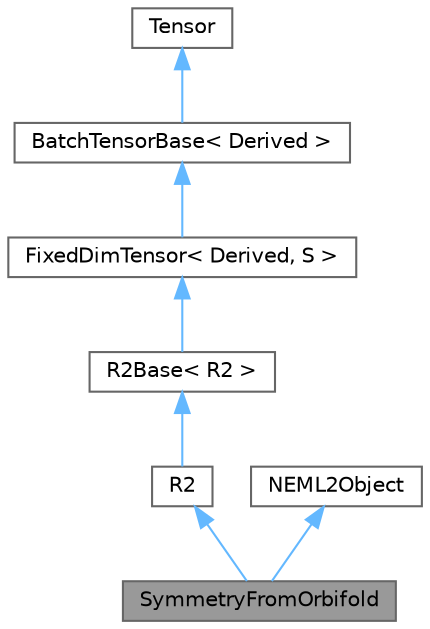 digraph "SymmetryFromOrbifold"
{
 // LATEX_PDF_SIZE
  bgcolor="transparent";
  edge [fontname=Helvetica,fontsize=10,labelfontname=Helvetica,labelfontsize=10];
  node [fontname=Helvetica,fontsize=10,shape=box,height=0.2,width=0.4];
  Node1 [id="Node000001",label="SymmetryFromOrbifold",height=0.2,width=0.4,color="gray40", fillcolor="grey60", style="filled", fontcolor="black",tooltip="Provide the correct symmetry operators for a given crystal class."];
  Node2 -> Node1 [id="edge1_Node000001_Node000002",dir="back",color="steelblue1",style="solid",tooltip=" "];
  Node2 [id="Node000002",label="R2",height=0.2,width=0.4,color="gray40", fillcolor="white", style="filled",URL="$classneml2_1_1R2.html",tooltip="A basic R2."];
  Node3 -> Node2 [id="edge2_Node000002_Node000003",dir="back",color="steelblue1",style="solid",tooltip=" "];
  Node3 [id="Node000003",label="R2Base\< R2 \>",height=0.2,width=0.4,color="gray40", fillcolor="white", style="filled",URL="$classneml2_1_1R2Base.html",tooltip=" "];
  Node4 -> Node3 [id="edge3_Node000003_Node000004",dir="back",color="steelblue1",style="solid",tooltip=" "];
  Node4 [id="Node000004",label="FixedDimTensor\< Derived, S \>",height=0.2,width=0.4,color="gray40", fillcolor="white", style="filled",URL="$classneml2_1_1FixedDimTensor.html",tooltip="FixedDimTensor inherits from BatchTensorBase and additionally templates on the base shape."];
  Node5 -> Node4 [id="edge4_Node000004_Node000005",dir="back",color="steelblue1",style="solid",tooltip=" "];
  Node5 [id="Node000005",label="BatchTensorBase\< Derived \>",height=0.2,width=0.4,color="gray40", fillcolor="white", style="filled",URL="$classneml2_1_1BatchTensorBase.html",tooltip="NEML2's enhanced tensor type."];
  Node6 -> Node5 [id="edge5_Node000005_Node000006",dir="back",color="steelblue1",style="solid",tooltip=" "];
  Node6 [id="Node000006",label="Tensor",height=0.2,width=0.4,color="gray40", fillcolor="white", style="filled",tooltip=" "];
  Node7 -> Node1 [id="edge6_Node000001_Node000007",dir="back",color="steelblue1",style="solid",tooltip=" "];
  Node7 [id="Node000007",label="NEML2Object",height=0.2,width=0.4,color="gray40", fillcolor="white", style="filled",URL="$classneml2_1_1NEML2Object.html",tooltip="The base class of all \"manufacturable\" objects in the NEML2 library."];
}
